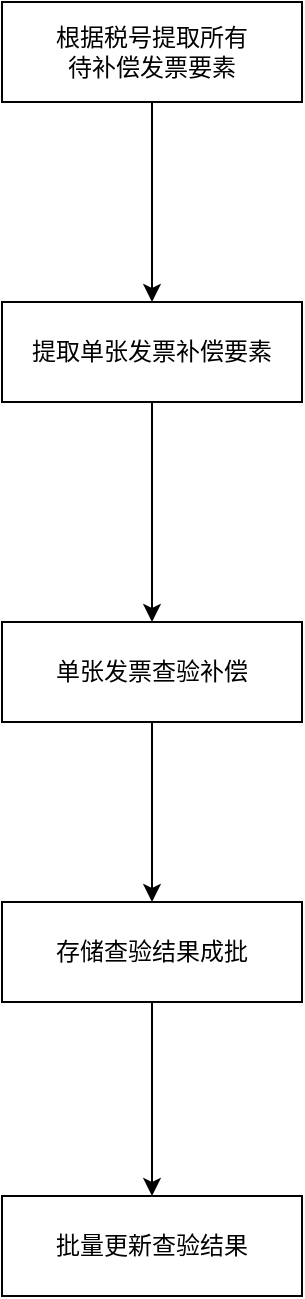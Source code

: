 <mxfile version="23.1.5" type="github">
  <diagram name="第 1 页" id="mpUMhZ0BJkU8J4fjbCIk">
    <mxGraphModel dx="1434" dy="780" grid="1" gridSize="10" guides="1" tooltips="1" connect="1" arrows="1" fold="1" page="1" pageScale="1" pageWidth="827" pageHeight="1169" math="0" shadow="0">
      <root>
        <mxCell id="0" />
        <mxCell id="1" parent="0" />
        <mxCell id="fWhYQuoF3215lFM1JFTs-7" style="edgeStyle=orthogonalEdgeStyle;rounded=0;orthogonalLoop=1;jettySize=auto;html=1;entryX=0.5;entryY=0;entryDx=0;entryDy=0;" edge="1" parent="1" source="fWhYQuoF3215lFM1JFTs-1" target="fWhYQuoF3215lFM1JFTs-3">
          <mxGeometry relative="1" as="geometry" />
        </mxCell>
        <mxCell id="fWhYQuoF3215lFM1JFTs-1" value="提取单张发票补偿要素" style="rounded=0;whiteSpace=wrap;html=1;" vertex="1" parent="1">
          <mxGeometry x="339" y="350" width="150" height="50" as="geometry" />
        </mxCell>
        <mxCell id="fWhYQuoF3215lFM1JFTs-6" style="edgeStyle=orthogonalEdgeStyle;rounded=0;orthogonalLoop=1;jettySize=auto;html=1;entryX=0.5;entryY=0;entryDx=0;entryDy=0;" edge="1" parent="1" source="fWhYQuoF3215lFM1JFTs-2" target="fWhYQuoF3215lFM1JFTs-1">
          <mxGeometry relative="1" as="geometry" />
        </mxCell>
        <mxCell id="fWhYQuoF3215lFM1JFTs-2" value="根据税号提取所有&lt;br&gt;待补偿发票要素" style="rounded=0;whiteSpace=wrap;html=1;" vertex="1" parent="1">
          <mxGeometry x="339" y="200" width="150" height="50" as="geometry" />
        </mxCell>
        <mxCell id="fWhYQuoF3215lFM1JFTs-8" style="edgeStyle=orthogonalEdgeStyle;rounded=0;orthogonalLoop=1;jettySize=auto;html=1;entryX=0.5;entryY=0;entryDx=0;entryDy=0;" edge="1" parent="1" source="fWhYQuoF3215lFM1JFTs-3" target="fWhYQuoF3215lFM1JFTs-4">
          <mxGeometry relative="1" as="geometry" />
        </mxCell>
        <mxCell id="fWhYQuoF3215lFM1JFTs-3" value="单张发票查验补偿" style="rounded=0;whiteSpace=wrap;html=1;" vertex="1" parent="1">
          <mxGeometry x="339" y="510" width="150" height="50" as="geometry" />
        </mxCell>
        <mxCell id="fWhYQuoF3215lFM1JFTs-9" style="edgeStyle=orthogonalEdgeStyle;rounded=0;orthogonalLoop=1;jettySize=auto;html=1;entryX=0.5;entryY=0;entryDx=0;entryDy=0;" edge="1" parent="1" source="fWhYQuoF3215lFM1JFTs-4" target="fWhYQuoF3215lFM1JFTs-5">
          <mxGeometry relative="1" as="geometry" />
        </mxCell>
        <mxCell id="fWhYQuoF3215lFM1JFTs-4" value="存储查验结果成批" style="rounded=0;whiteSpace=wrap;html=1;" vertex="1" parent="1">
          <mxGeometry x="339" y="650" width="150" height="50" as="geometry" />
        </mxCell>
        <mxCell id="fWhYQuoF3215lFM1JFTs-5" value="批量更新查验结果" style="rounded=0;whiteSpace=wrap;html=1;" vertex="1" parent="1">
          <mxGeometry x="339" y="797" width="150" height="50" as="geometry" />
        </mxCell>
      </root>
    </mxGraphModel>
  </diagram>
</mxfile>
